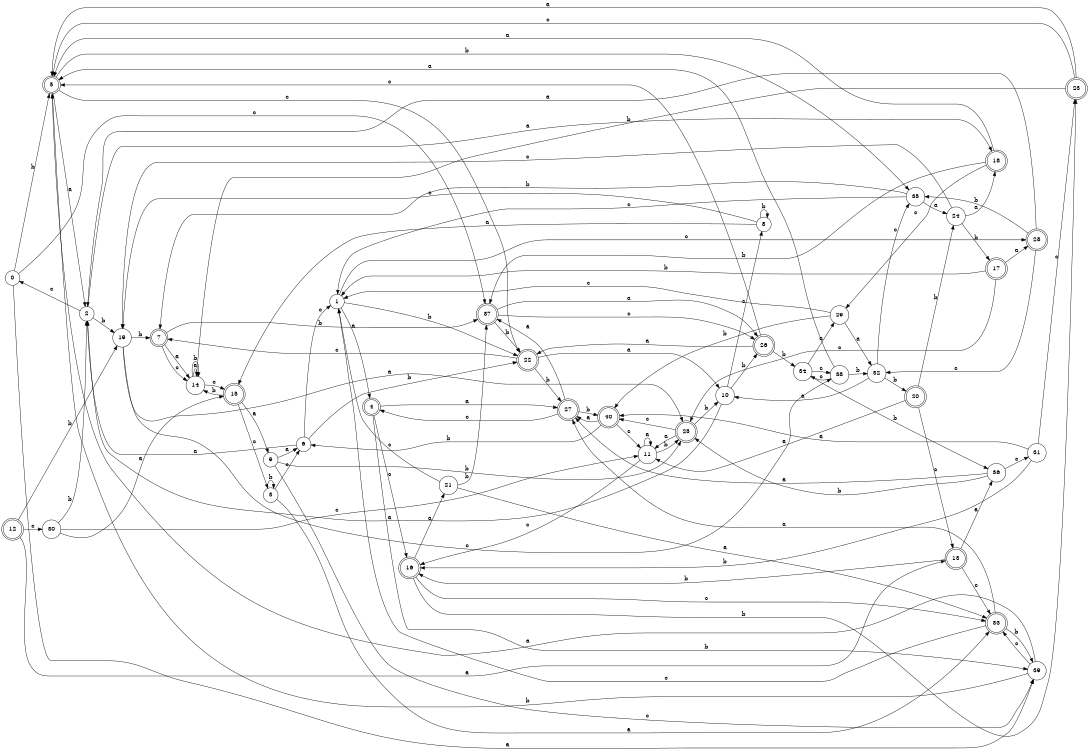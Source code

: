 digraph n33_8 {
__start0 [label="" shape="none"];

rankdir=LR;
size="8,5";

s0 [style="filled", color="black", fillcolor="white" shape="circle", label="0"];
s1 [style="filled", color="black", fillcolor="white" shape="circle", label="1"];
s2 [style="filled", color="black", fillcolor="white" shape="circle", label="2"];
s3 [style="filled", color="black", fillcolor="white" shape="circle", label="3"];
s4 [style="rounded,filled", color="black", fillcolor="white" shape="doublecircle", label="4"];
s5 [style="rounded,filled", color="black", fillcolor="white" shape="doublecircle", label="5"];
s6 [style="filled", color="black", fillcolor="white" shape="circle", label="6"];
s7 [style="rounded,filled", color="black", fillcolor="white" shape="doublecircle", label="7"];
s8 [style="filled", color="black", fillcolor="white" shape="circle", label="8"];
s9 [style="filled", color="black", fillcolor="white" shape="circle", label="9"];
s10 [style="filled", color="black", fillcolor="white" shape="circle", label="10"];
s11 [style="filled", color="black", fillcolor="white" shape="circle", label="11"];
s12 [style="rounded,filled", color="black", fillcolor="white" shape="doublecircle", label="12"];
s13 [style="rounded,filled", color="black", fillcolor="white" shape="doublecircle", label="13"];
s14 [style="filled", color="black", fillcolor="white" shape="circle", label="14"];
s15 [style="rounded,filled", color="black", fillcolor="white" shape="doublecircle", label="15"];
s16 [style="rounded,filled", color="black", fillcolor="white" shape="doublecircle", label="16"];
s17 [style="rounded,filled", color="black", fillcolor="white" shape="doublecircle", label="17"];
s18 [style="rounded,filled", color="black", fillcolor="white" shape="doublecircle", label="18"];
s19 [style="filled", color="black", fillcolor="white" shape="circle", label="19"];
s20 [style="rounded,filled", color="black", fillcolor="white" shape="doublecircle", label="20"];
s21 [style="filled", color="black", fillcolor="white" shape="circle", label="21"];
s22 [style="rounded,filled", color="black", fillcolor="white" shape="doublecircle", label="22"];
s23 [style="rounded,filled", color="black", fillcolor="white" shape="doublecircle", label="23"];
s24 [style="filled", color="black", fillcolor="white" shape="circle", label="24"];
s25 [style="rounded,filled", color="black", fillcolor="white" shape="doublecircle", label="25"];
s26 [style="rounded,filled", color="black", fillcolor="white" shape="doublecircle", label="26"];
s27 [style="rounded,filled", color="black", fillcolor="white" shape="doublecircle", label="27"];
s28 [style="rounded,filled", color="black", fillcolor="white" shape="doublecircle", label="28"];
s29 [style="filled", color="black", fillcolor="white" shape="circle", label="29"];
s30 [style="filled", color="black", fillcolor="white" shape="circle", label="30"];
s31 [style="filled", color="black", fillcolor="white" shape="circle", label="31"];
s32 [style="filled", color="black", fillcolor="white" shape="circle", label="32"];
s33 [style="rounded,filled", color="black", fillcolor="white" shape="doublecircle", label="33"];
s34 [style="filled", color="black", fillcolor="white" shape="circle", label="34"];
s35 [style="filled", color="black", fillcolor="white" shape="circle", label="35"];
s36 [style="filled", color="black", fillcolor="white" shape="circle", label="36"];
s37 [style="rounded,filled", color="black", fillcolor="white" shape="doublecircle", label="37"];
s38 [style="filled", color="black", fillcolor="white" shape="circle", label="38"];
s39 [style="filled", color="black", fillcolor="white" shape="circle", label="39"];
s40 [style="rounded,filled", color="black", fillcolor="white" shape="doublecircle", label="40"];
s0 -> s39 [label="a"];
s0 -> s5 [label="b"];
s0 -> s37 [label="c"];
s1 -> s4 [label="a"];
s1 -> s22 [label="b"];
s1 -> s28 [label="c"];
s2 -> s18 [label="a"];
s2 -> s19 [label="b"];
s2 -> s0 [label="c"];
s3 -> s33 [label="a"];
s3 -> s3 [label="b"];
s3 -> s6 [label="c"];
s4 -> s27 [label="a"];
s4 -> s39 [label="b"];
s4 -> s16 [label="c"];
s5 -> s2 [label="a"];
s5 -> s35 [label="b"];
s5 -> s22 [label="c"];
s6 -> s2 [label="a"];
s6 -> s22 [label="b"];
s6 -> s1 [label="c"];
s7 -> s14 [label="a"];
s7 -> s37 [label="b"];
s7 -> s14 [label="c"];
s8 -> s15 [label="a"];
s8 -> s8 [label="b"];
s8 -> s19 [label="c"];
s9 -> s6 [label="a"];
s9 -> s25 [label="b"];
s9 -> s39 [label="c"];
s10 -> s2 [label="a"];
s10 -> s26 [label="b"];
s10 -> s8 [label="c"];
s11 -> s11 [label="a"];
s11 -> s25 [label="b"];
s11 -> s16 [label="c"];
s12 -> s13 [label="a"];
s12 -> s19 [label="b"];
s12 -> s30 [label="c"];
s13 -> s36 [label="a"];
s13 -> s16 [label="b"];
s13 -> s33 [label="c"];
s14 -> s14 [label="a"];
s14 -> s14 [label="b"];
s14 -> s15 [label="c"];
s15 -> s9 [label="a"];
s15 -> s14 [label="b"];
s15 -> s3 [label="c"];
s16 -> s21 [label="a"];
s16 -> s23 [label="b"];
s16 -> s33 [label="c"];
s17 -> s28 [label="a"];
s17 -> s1 [label="b"];
s17 -> s25 [label="c"];
s18 -> s5 [label="a"];
s18 -> s37 [label="b"];
s18 -> s29 [label="c"];
s19 -> s25 [label="a"];
s19 -> s7 [label="b"];
s19 -> s38 [label="c"];
s20 -> s11 [label="a"];
s20 -> s24 [label="b"];
s20 -> s13 [label="c"];
s21 -> s33 [label="a"];
s21 -> s37 [label="b"];
s21 -> s1 [label="c"];
s22 -> s10 [label="a"];
s22 -> s27 [label="b"];
s22 -> s7 [label="c"];
s23 -> s5 [label="a"];
s23 -> s14 [label="b"];
s23 -> s5 [label="c"];
s24 -> s18 [label="a"];
s24 -> s17 [label="b"];
s24 -> s19 [label="c"];
s25 -> s11 [label="a"];
s25 -> s10 [label="b"];
s25 -> s40 [label="c"];
s26 -> s22 [label="a"];
s26 -> s34 [label="b"];
s26 -> s5 [label="c"];
s27 -> s37 [label="a"];
s27 -> s40 [label="b"];
s27 -> s4 [label="c"];
s28 -> s2 [label="a"];
s28 -> s35 [label="b"];
s28 -> s32 [label="c"];
s29 -> s32 [label="a"];
s29 -> s40 [label="b"];
s29 -> s1 [label="c"];
s30 -> s15 [label="a"];
s30 -> s2 [label="b"];
s30 -> s11 [label="c"];
s31 -> s40 [label="a"];
s31 -> s16 [label="b"];
s31 -> s23 [label="c"];
s32 -> s10 [label="a"];
s32 -> s20 [label="b"];
s32 -> s35 [label="c"];
s33 -> s27 [label="a"];
s33 -> s39 [label="b"];
s33 -> s1 [label="c"];
s34 -> s29 [label="a"];
s34 -> s36 [label="b"];
s34 -> s38 [label="c"];
s35 -> s24 [label="a"];
s35 -> s7 [label="b"];
s35 -> s1 [label="c"];
s36 -> s27 [label="a"];
s36 -> s25 [label="b"];
s36 -> s31 [label="c"];
s37 -> s26 [label="a"];
s37 -> s22 [label="b"];
s37 -> s26 [label="c"];
s38 -> s5 [label="a"];
s38 -> s32 [label="b"];
s38 -> s34 [label="c"];
s39 -> s5 [label="a"];
s39 -> s5 [label="b"];
s39 -> s33 [label="c"];
s40 -> s27 [label="a"];
s40 -> s6 [label="b"];
s40 -> s11 [label="c"];

}